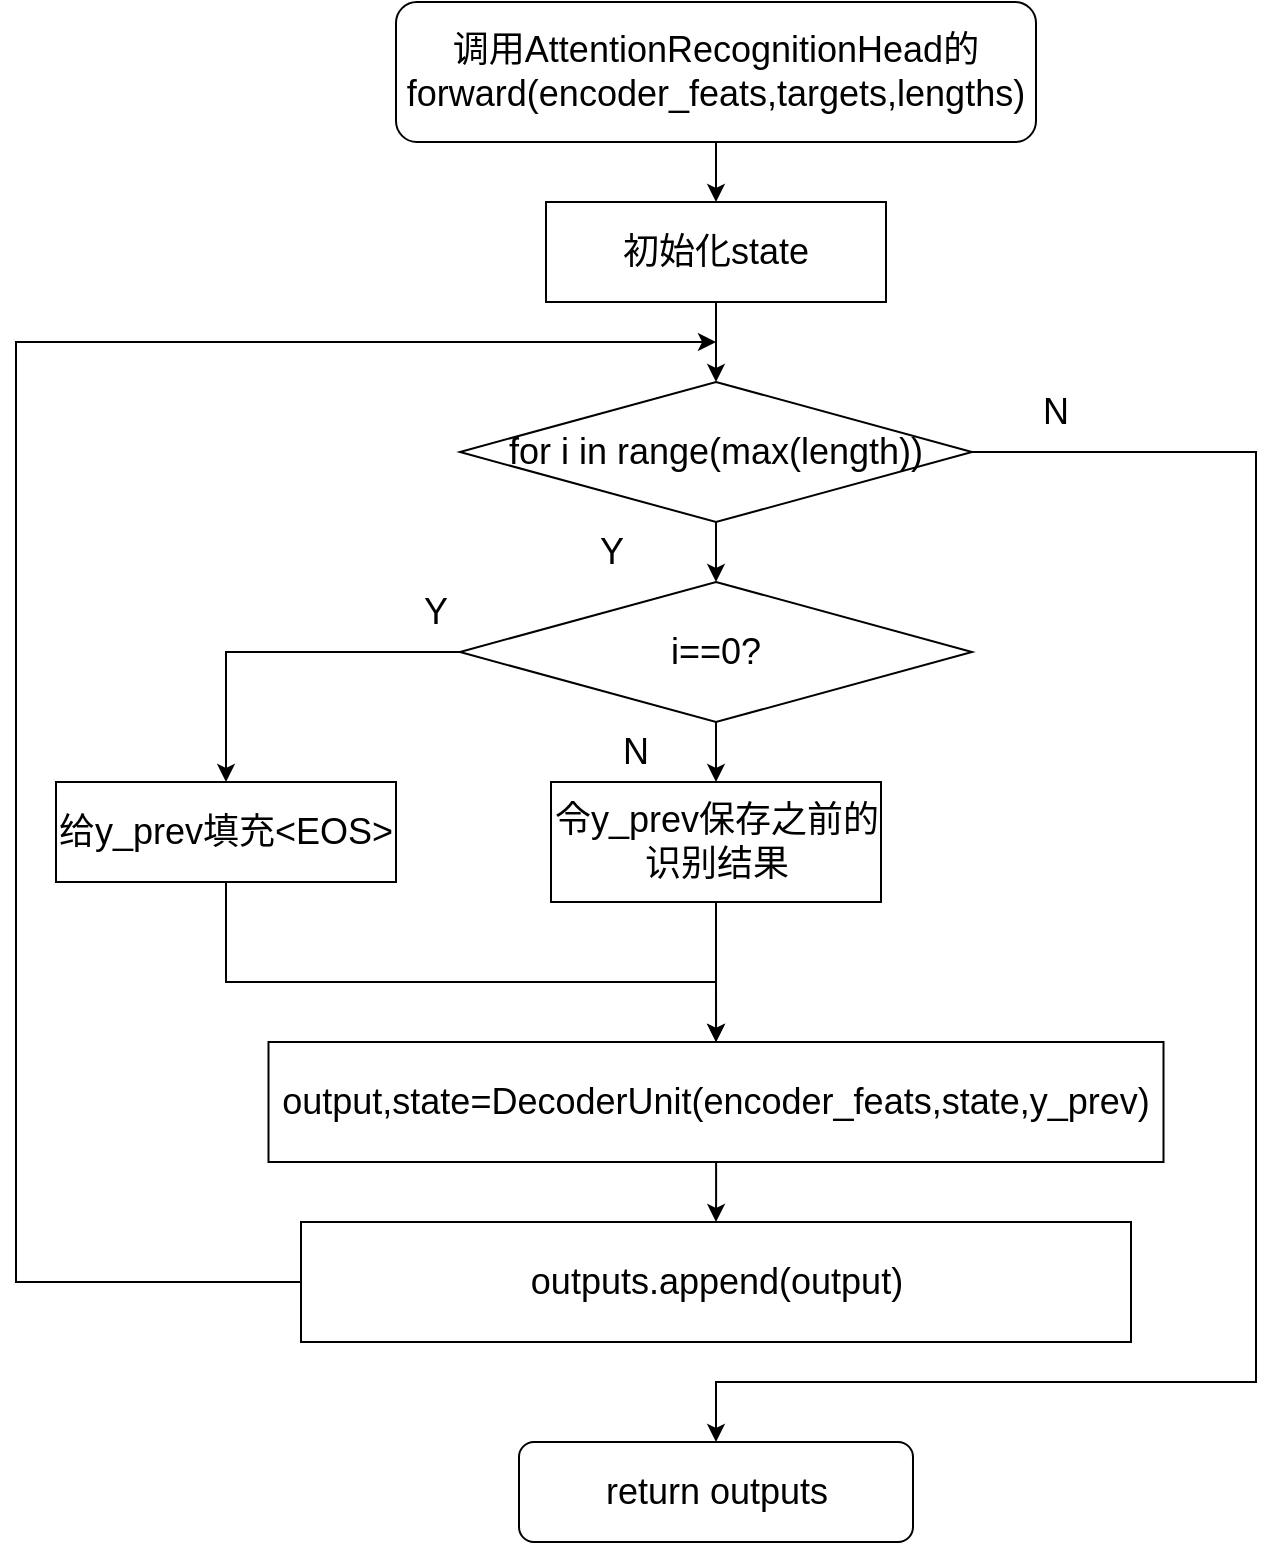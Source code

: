 <mxfile version="21.3.0" type="github">
  <diagram name="第 1 页" id="9CDZLtnK_lKL94_MYHNa">
    <mxGraphModel dx="1050" dy="485" grid="1" gridSize="10" guides="1" tooltips="1" connect="1" arrows="1" fold="1" page="1" pageScale="1" pageWidth="827" pageHeight="1169" math="0" shadow="0">
      <root>
        <mxCell id="0" />
        <mxCell id="1" parent="0" />
        <mxCell id="SE5Cj6JCZIgKS3xCDAxQ-5" value="" style="edgeStyle=orthogonalEdgeStyle;rounded=0;orthogonalLoop=1;jettySize=auto;html=1;entryX=0.5;entryY=0;entryDx=0;entryDy=0;exitX=0.5;exitY=1;exitDx=0;exitDy=0;" parent="1" source="SE5Cj6JCZIgKS3xCDAxQ-18" target="SE5Cj6JCZIgKS3xCDAxQ-6" edge="1">
          <mxGeometry relative="1" as="geometry">
            <mxPoint x="480" y="210" as="sourcePoint" />
            <mxPoint x="480" y="285" as="targetPoint" />
          </mxGeometry>
        </mxCell>
        <mxCell id="SE5Cj6JCZIgKS3xCDAxQ-19" value="" style="edgeStyle=orthogonalEdgeStyle;rounded=0;orthogonalLoop=1;jettySize=auto;html=1;" parent="1" source="SE5Cj6JCZIgKS3xCDAxQ-1" target="SE5Cj6JCZIgKS3xCDAxQ-18" edge="1">
          <mxGeometry relative="1" as="geometry" />
        </mxCell>
        <mxCell id="SE5Cj6JCZIgKS3xCDAxQ-1" value="&lt;font style=&quot;font-size: 18px;&quot;&gt;调用AttentionRecognitionHead的forward(encoder_feats,targets,lengths)&lt;/font&gt;" style="rounded=1;whiteSpace=wrap;html=1;" parent="1" vertex="1">
          <mxGeometry x="310" y="70" width="320" height="70" as="geometry" />
        </mxCell>
        <mxCell id="SE5Cj6JCZIgKS3xCDAxQ-11" value="" style="edgeStyle=orthogonalEdgeStyle;rounded=0;orthogonalLoop=1;jettySize=auto;html=1;" parent="1" source="SE5Cj6JCZIgKS3xCDAxQ-6" target="SE5Cj6JCZIgKS3xCDAxQ-10" edge="1">
          <mxGeometry relative="1" as="geometry" />
        </mxCell>
        <mxCell id="SE5Cj6JCZIgKS3xCDAxQ-31" style="edgeStyle=orthogonalEdgeStyle;rounded=0;orthogonalLoop=1;jettySize=auto;html=1;exitX=1;exitY=0.5;exitDx=0;exitDy=0;entryX=0.5;entryY=0;entryDx=0;entryDy=0;" parent="1" source="SE5Cj6JCZIgKS3xCDAxQ-6" target="SE5Cj6JCZIgKS3xCDAxQ-33" edge="1">
          <mxGeometry relative="1" as="geometry">
            <mxPoint x="720.0" y="770" as="targetPoint" />
            <Array as="points">
              <mxPoint x="740" y="295" />
              <mxPoint x="740" y="760" />
              <mxPoint x="470" y="760" />
            </Array>
          </mxGeometry>
        </mxCell>
        <mxCell id="SE5Cj6JCZIgKS3xCDAxQ-6" value="&lt;font style=&quot;font-size: 18px;&quot;&gt;for i in range(max(length))&lt;/font&gt;" style="rhombus;whiteSpace=wrap;html=1;" parent="1" vertex="1">
          <mxGeometry x="342" y="260" width="256" height="70" as="geometry" />
        </mxCell>
        <mxCell id="SE5Cj6JCZIgKS3xCDAxQ-13" value="" style="edgeStyle=orthogonalEdgeStyle;rounded=0;orthogonalLoop=1;jettySize=auto;html=1;" parent="1" source="SE5Cj6JCZIgKS3xCDAxQ-10" target="SE5Cj6JCZIgKS3xCDAxQ-12" edge="1">
          <mxGeometry relative="1" as="geometry" />
        </mxCell>
        <mxCell id="SE5Cj6JCZIgKS3xCDAxQ-29" style="edgeStyle=orthogonalEdgeStyle;rounded=0;orthogonalLoop=1;jettySize=auto;html=1;" parent="1" source="SE5Cj6JCZIgKS3xCDAxQ-10" target="SE5Cj6JCZIgKS3xCDAxQ-16" edge="1">
          <mxGeometry relative="1" as="geometry" />
        </mxCell>
        <mxCell id="SE5Cj6JCZIgKS3xCDAxQ-10" value="&lt;font style=&quot;font-size: 18px;&quot;&gt;i==0?&lt;/font&gt;" style="rhombus;whiteSpace=wrap;html=1;" parent="1" vertex="1">
          <mxGeometry x="342" y="360" width="256" height="70" as="geometry" />
        </mxCell>
        <mxCell id="SE5Cj6JCZIgKS3xCDAxQ-25" value="" style="edgeStyle=orthogonalEdgeStyle;rounded=0;orthogonalLoop=1;jettySize=auto;html=1;" parent="1" source="SE5Cj6JCZIgKS3xCDAxQ-12" target="SE5Cj6JCZIgKS3xCDAxQ-24" edge="1">
          <mxGeometry relative="1" as="geometry" />
        </mxCell>
        <mxCell id="SE5Cj6JCZIgKS3xCDAxQ-12" value="&lt;font style=&quot;font-size: 18px;&quot;&gt;令y_prev保存之前的识别结果&lt;/font&gt;" style="whiteSpace=wrap;html=1;" parent="1" vertex="1">
          <mxGeometry x="387.5" y="460" width="165" height="60" as="geometry" />
        </mxCell>
        <mxCell id="SE5Cj6JCZIgKS3xCDAxQ-28" style="edgeStyle=orthogonalEdgeStyle;rounded=0;orthogonalLoop=1;jettySize=auto;html=1;exitX=0.5;exitY=1;exitDx=0;exitDy=0;" parent="1" source="SE5Cj6JCZIgKS3xCDAxQ-16" target="SE5Cj6JCZIgKS3xCDAxQ-24" edge="1">
          <mxGeometry relative="1" as="geometry">
            <Array as="points">
              <mxPoint x="225" y="560" />
              <mxPoint x="470" y="560" />
            </Array>
          </mxGeometry>
        </mxCell>
        <mxCell id="SE5Cj6JCZIgKS3xCDAxQ-16" value="&lt;font style=&quot;font-size: 18px;&quot;&gt;给y_prev填充&amp;lt;EOS&amp;gt;&lt;/font&gt;" style="whiteSpace=wrap;html=1;" parent="1" vertex="1">
          <mxGeometry x="140" y="460" width="170" height="50" as="geometry" />
        </mxCell>
        <mxCell id="SE5Cj6JCZIgKS3xCDAxQ-18" value="&lt;font style=&quot;font-size: 18px;&quot;&gt;初始化state&lt;/font&gt;" style="whiteSpace=wrap;html=1;" parent="1" vertex="1">
          <mxGeometry x="385" y="170" width="170" height="50" as="geometry" />
        </mxCell>
        <mxCell id="SE5Cj6JCZIgKS3xCDAxQ-20" value="&lt;font style=&quot;font-size: 18px;&quot;&gt;Y&lt;/font&gt;" style="text;html=1;strokeColor=none;fillColor=none;align=center;verticalAlign=middle;whiteSpace=wrap;rounded=0;" parent="1" vertex="1">
          <mxGeometry x="387.5" y="330" width="60" height="30" as="geometry" />
        </mxCell>
        <mxCell id="SE5Cj6JCZIgKS3xCDAxQ-21" value="&lt;font style=&quot;font-size: 18px;&quot;&gt;Y&lt;/font&gt;" style="text;html=1;strokeColor=none;fillColor=none;align=center;verticalAlign=middle;whiteSpace=wrap;rounded=0;" parent="1" vertex="1">
          <mxGeometry x="300" y="360" width="60" height="30" as="geometry" />
        </mxCell>
        <mxCell id="SE5Cj6JCZIgKS3xCDAxQ-23" value="&lt;font style=&quot;font-size: 18px;&quot;&gt;N&lt;/font&gt;" style="text;html=1;strokeColor=none;fillColor=none;align=center;verticalAlign=middle;whiteSpace=wrap;rounded=0;" parent="1" vertex="1">
          <mxGeometry x="400" y="430" width="60" height="30" as="geometry" />
        </mxCell>
        <mxCell id="SE5Cj6JCZIgKS3xCDAxQ-27" value="" style="edgeStyle=orthogonalEdgeStyle;rounded=0;orthogonalLoop=1;jettySize=auto;html=1;" parent="1" source="SE5Cj6JCZIgKS3xCDAxQ-24" target="SE5Cj6JCZIgKS3xCDAxQ-26" edge="1">
          <mxGeometry relative="1" as="geometry" />
        </mxCell>
        <mxCell id="SE5Cj6JCZIgKS3xCDAxQ-24" value="&lt;font style=&quot;font-size: 18px;&quot;&gt;output,state=DecoderUnit(encoder_feats,state,y_prev)&lt;/font&gt;" style="whiteSpace=wrap;html=1;" parent="1" vertex="1">
          <mxGeometry x="246.25" y="590" width="447.5" height="60" as="geometry" />
        </mxCell>
        <mxCell id="SE5Cj6JCZIgKS3xCDAxQ-30" style="edgeStyle=orthogonalEdgeStyle;rounded=0;orthogonalLoop=1;jettySize=auto;html=1;exitX=0;exitY=0.5;exitDx=0;exitDy=0;" parent="1" source="SE5Cj6JCZIgKS3xCDAxQ-26" edge="1">
          <mxGeometry relative="1" as="geometry">
            <Array as="points">
              <mxPoint x="120" y="710" />
              <mxPoint x="120" y="240" />
              <mxPoint x="470" y="240" />
            </Array>
            <mxPoint x="470" y="240" as="targetPoint" />
          </mxGeometry>
        </mxCell>
        <mxCell id="SE5Cj6JCZIgKS3xCDAxQ-26" value="&lt;font style=&quot;font-size: 18px;&quot;&gt;outputs.append(output)&lt;/font&gt;" style="whiteSpace=wrap;html=1;" parent="1" vertex="1">
          <mxGeometry x="262.5" y="680" width="415" height="60" as="geometry" />
        </mxCell>
        <mxCell id="SE5Cj6JCZIgKS3xCDAxQ-33" value="&lt;font style=&quot;font-size: 18px;&quot;&gt;return outputs&lt;/font&gt;" style="rounded=1;whiteSpace=wrap;html=1;" parent="1" vertex="1">
          <mxGeometry x="371.5" y="790" width="197" height="50" as="geometry" />
        </mxCell>
        <mxCell id="SE5Cj6JCZIgKS3xCDAxQ-34" value="&lt;font style=&quot;font-size: 18px;&quot;&gt;N&lt;/font&gt;" style="text;html=1;strokeColor=none;fillColor=none;align=center;verticalAlign=middle;whiteSpace=wrap;rounded=0;" parent="1" vertex="1">
          <mxGeometry x="610" y="260" width="60" height="30" as="geometry" />
        </mxCell>
      </root>
    </mxGraphModel>
  </diagram>
</mxfile>
